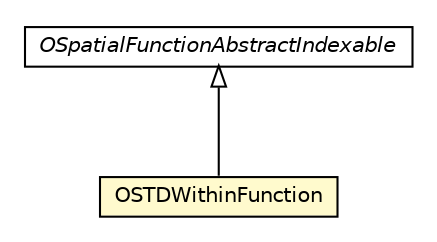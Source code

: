 #!/usr/local/bin/dot
#
# Class diagram 
# Generated by UMLGraph version R5_6-24-gf6e263 (http://www.umlgraph.org/)
#

digraph G {
	edge [fontname="Helvetica",fontsize=10,labelfontname="Helvetica",labelfontsize=10];
	node [fontname="Helvetica",fontsize=10,shape=plaintext];
	nodesep=0.25;
	ranksep=0.5;
	// com.orientechnologies.spatial.functions.OSpatialFunctionAbstractIndexable
	c6428214 [label=<<table title="com.orientechnologies.spatial.functions.OSpatialFunctionAbstractIndexable" border="0" cellborder="1" cellspacing="0" cellpadding="2" port="p" href="./OSpatialFunctionAbstractIndexable.html">
		<tr><td><table border="0" cellspacing="0" cellpadding="1">
<tr><td align="center" balign="center"><font face="Helvetica-Oblique"> OSpatialFunctionAbstractIndexable </font></td></tr>
		</table></td></tr>
		</table>>, URL="./OSpatialFunctionAbstractIndexable.html", fontname="Helvetica", fontcolor="black", fontsize=10.0];
	// com.orientechnologies.spatial.functions.OSTDWithinFunction
	c6428218 [label=<<table title="com.orientechnologies.spatial.functions.OSTDWithinFunction" border="0" cellborder="1" cellspacing="0" cellpadding="2" port="p" bgcolor="lemonChiffon" href="./OSTDWithinFunction.html">
		<tr><td><table border="0" cellspacing="0" cellpadding="1">
<tr><td align="center" balign="center"> OSTDWithinFunction </td></tr>
		</table></td></tr>
		</table>>, URL="./OSTDWithinFunction.html", fontname="Helvetica", fontcolor="black", fontsize=10.0];
	//com.orientechnologies.spatial.functions.OSTDWithinFunction extends com.orientechnologies.spatial.functions.OSpatialFunctionAbstractIndexable
	c6428214:p -> c6428218:p [dir=back,arrowtail=empty];
}

